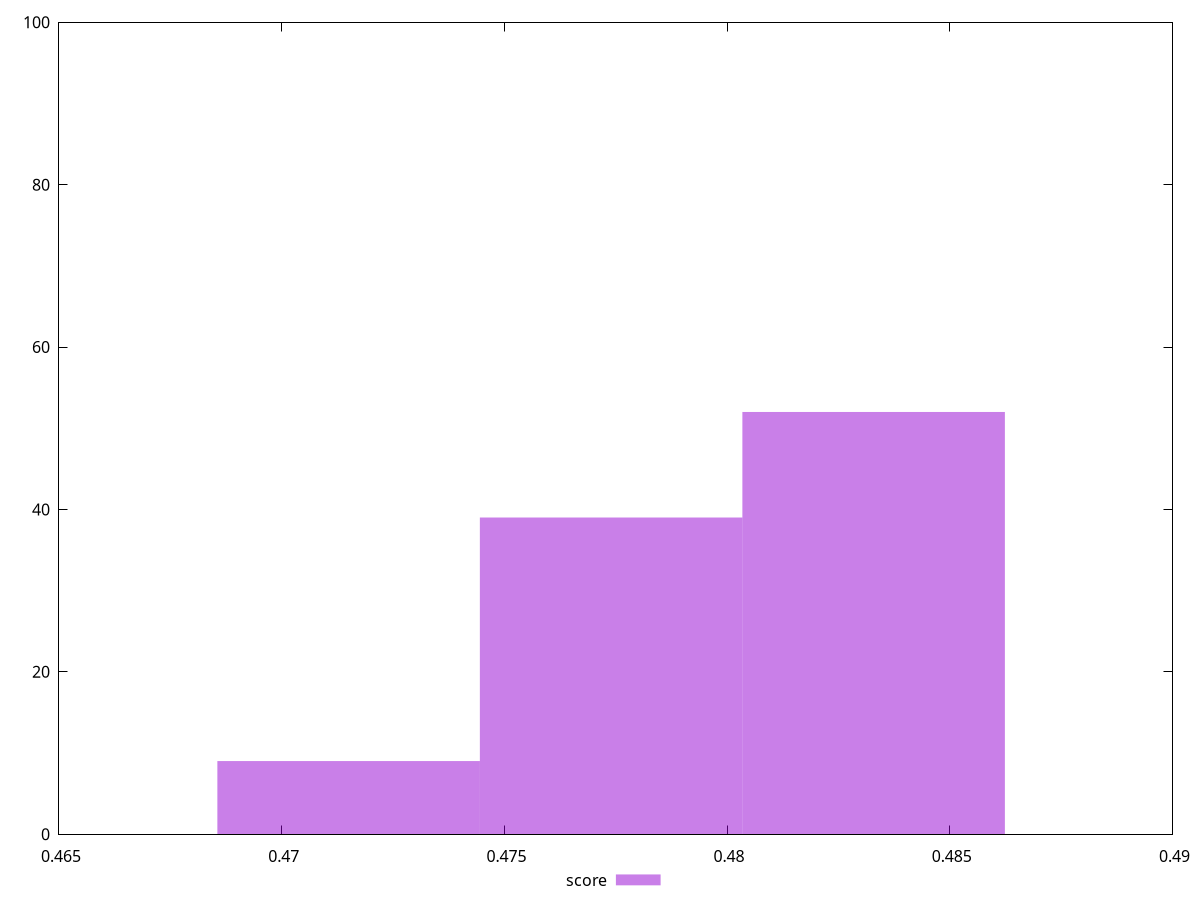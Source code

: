 reset
set terminal svg size 640, 490 enhanced background rgb 'white'
set output "report_00007_2020-12-11T15:55:29.892Z/render-blocking-resources/samples/pages+cached+nointeractive/score/histogram.svg"

$score <<EOF
0.4715023096566736 9
0.48328986739809043 52
0.477396088527382 39
EOF

set key outside below
set boxwidth 0.00589377887070842
set yrange [0:100]
set style fill transparent solid 0.5 noborder

plot \
  $score title "score" with boxes, \


reset